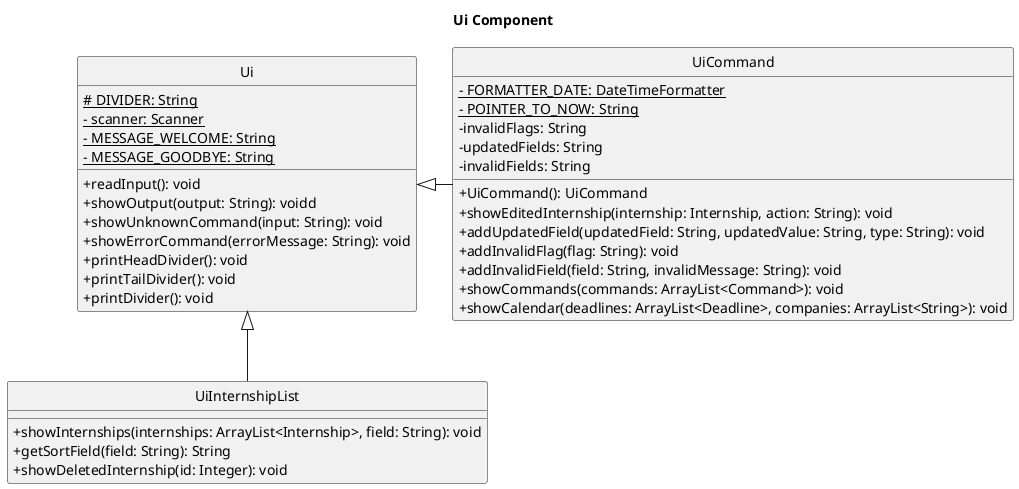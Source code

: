 @startuml
Title Ui Component
skinparam classAttributeIconSize 0
hide circle
class Ui {
    <u># DIVIDER: String</u>
    <u>- scanner: Scanner
    <u>- MESSAGE_WELCOME: String</u>
    <u>- MESSAGE_GOODBYE: String</u>

    + readInput(): void
    + showOutput(output: String): voidd
    + showUnknownCommand(input: String): void
    + showErrorCommand(errorMessage: String): void
    + printHeadDivider(): void
    + printTailDivider(): void
    + printDivider(): void
}



class UiCommand {
        <u>- FORMATTER_DATE: DateTimeFormatter
        <u>- POINTER_TO_NOW: String
        - invalidFlags: String
        - updatedFields: String
        - invalidFields: String

        + UiCommand(): UiCommand
        + showEditedInternship(internship: Internship, action: String): void
        + addUpdatedField(updatedField: String, updatedValue: String, type: String): void
        + addInvalidFlag(flag: String): void
        + addInvalidField(field: String, invalidMessage: String): void
        + showCommands(commands: ArrayList<Command>): void
        + showCalendar(deadlines: ArrayList<Deadline>, companies: ArrayList<String>): void
    }

class UiInternshipList {
        + showInternships(internships: ArrayList<Internship>, field: String): void
        + getSortField(field: String): String
        + showDeletedInternship(id: Integer): void
    }

UiCommand -left-|> Ui
UiInternshipList -up-|> Ui
@enduml
